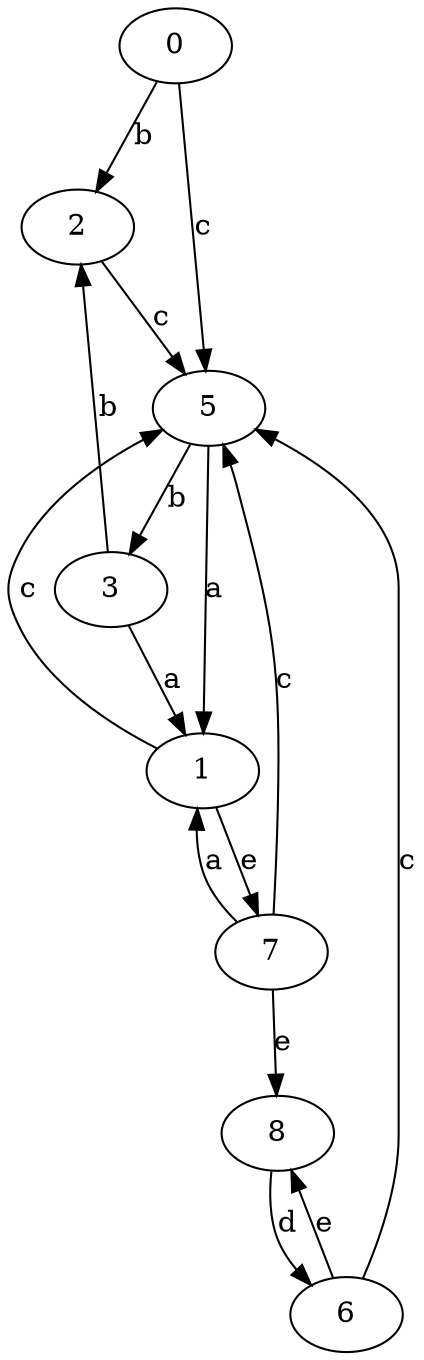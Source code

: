strict digraph  {
0;
1;
2;
3;
5;
6;
7;
8;
0 -> 2  [label=b];
0 -> 5  [label=c];
1 -> 5  [label=c];
1 -> 7  [label=e];
2 -> 5  [label=c];
3 -> 1  [label=a];
3 -> 2  [label=b];
5 -> 1  [label=a];
5 -> 3  [label=b];
6 -> 5  [label=c];
6 -> 8  [label=e];
7 -> 1  [label=a];
7 -> 5  [label=c];
7 -> 8  [label=e];
8 -> 6  [label=d];
}
